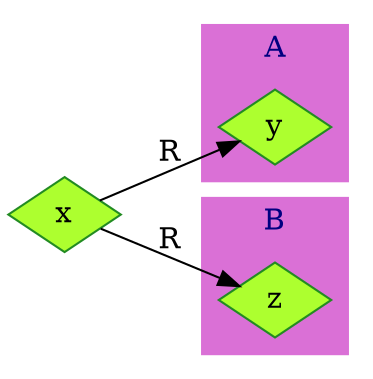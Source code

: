 digraph {
    rankdir=LR;
    node [shape=diamond,style=filled,color=forestgreen,fillcolor=greenyellow];
    edge [label=R];
    x;
    subgraph cluster_y {
        style=filled;fontcolor=navy;color=orchid;
        label=A;
        y;
    }
    subgraph cluster_B {
        style=filled;fontcolor=navy;color=orchid;
        label=B;
        z;
    }
    x -> y;
    x -> z;
}

